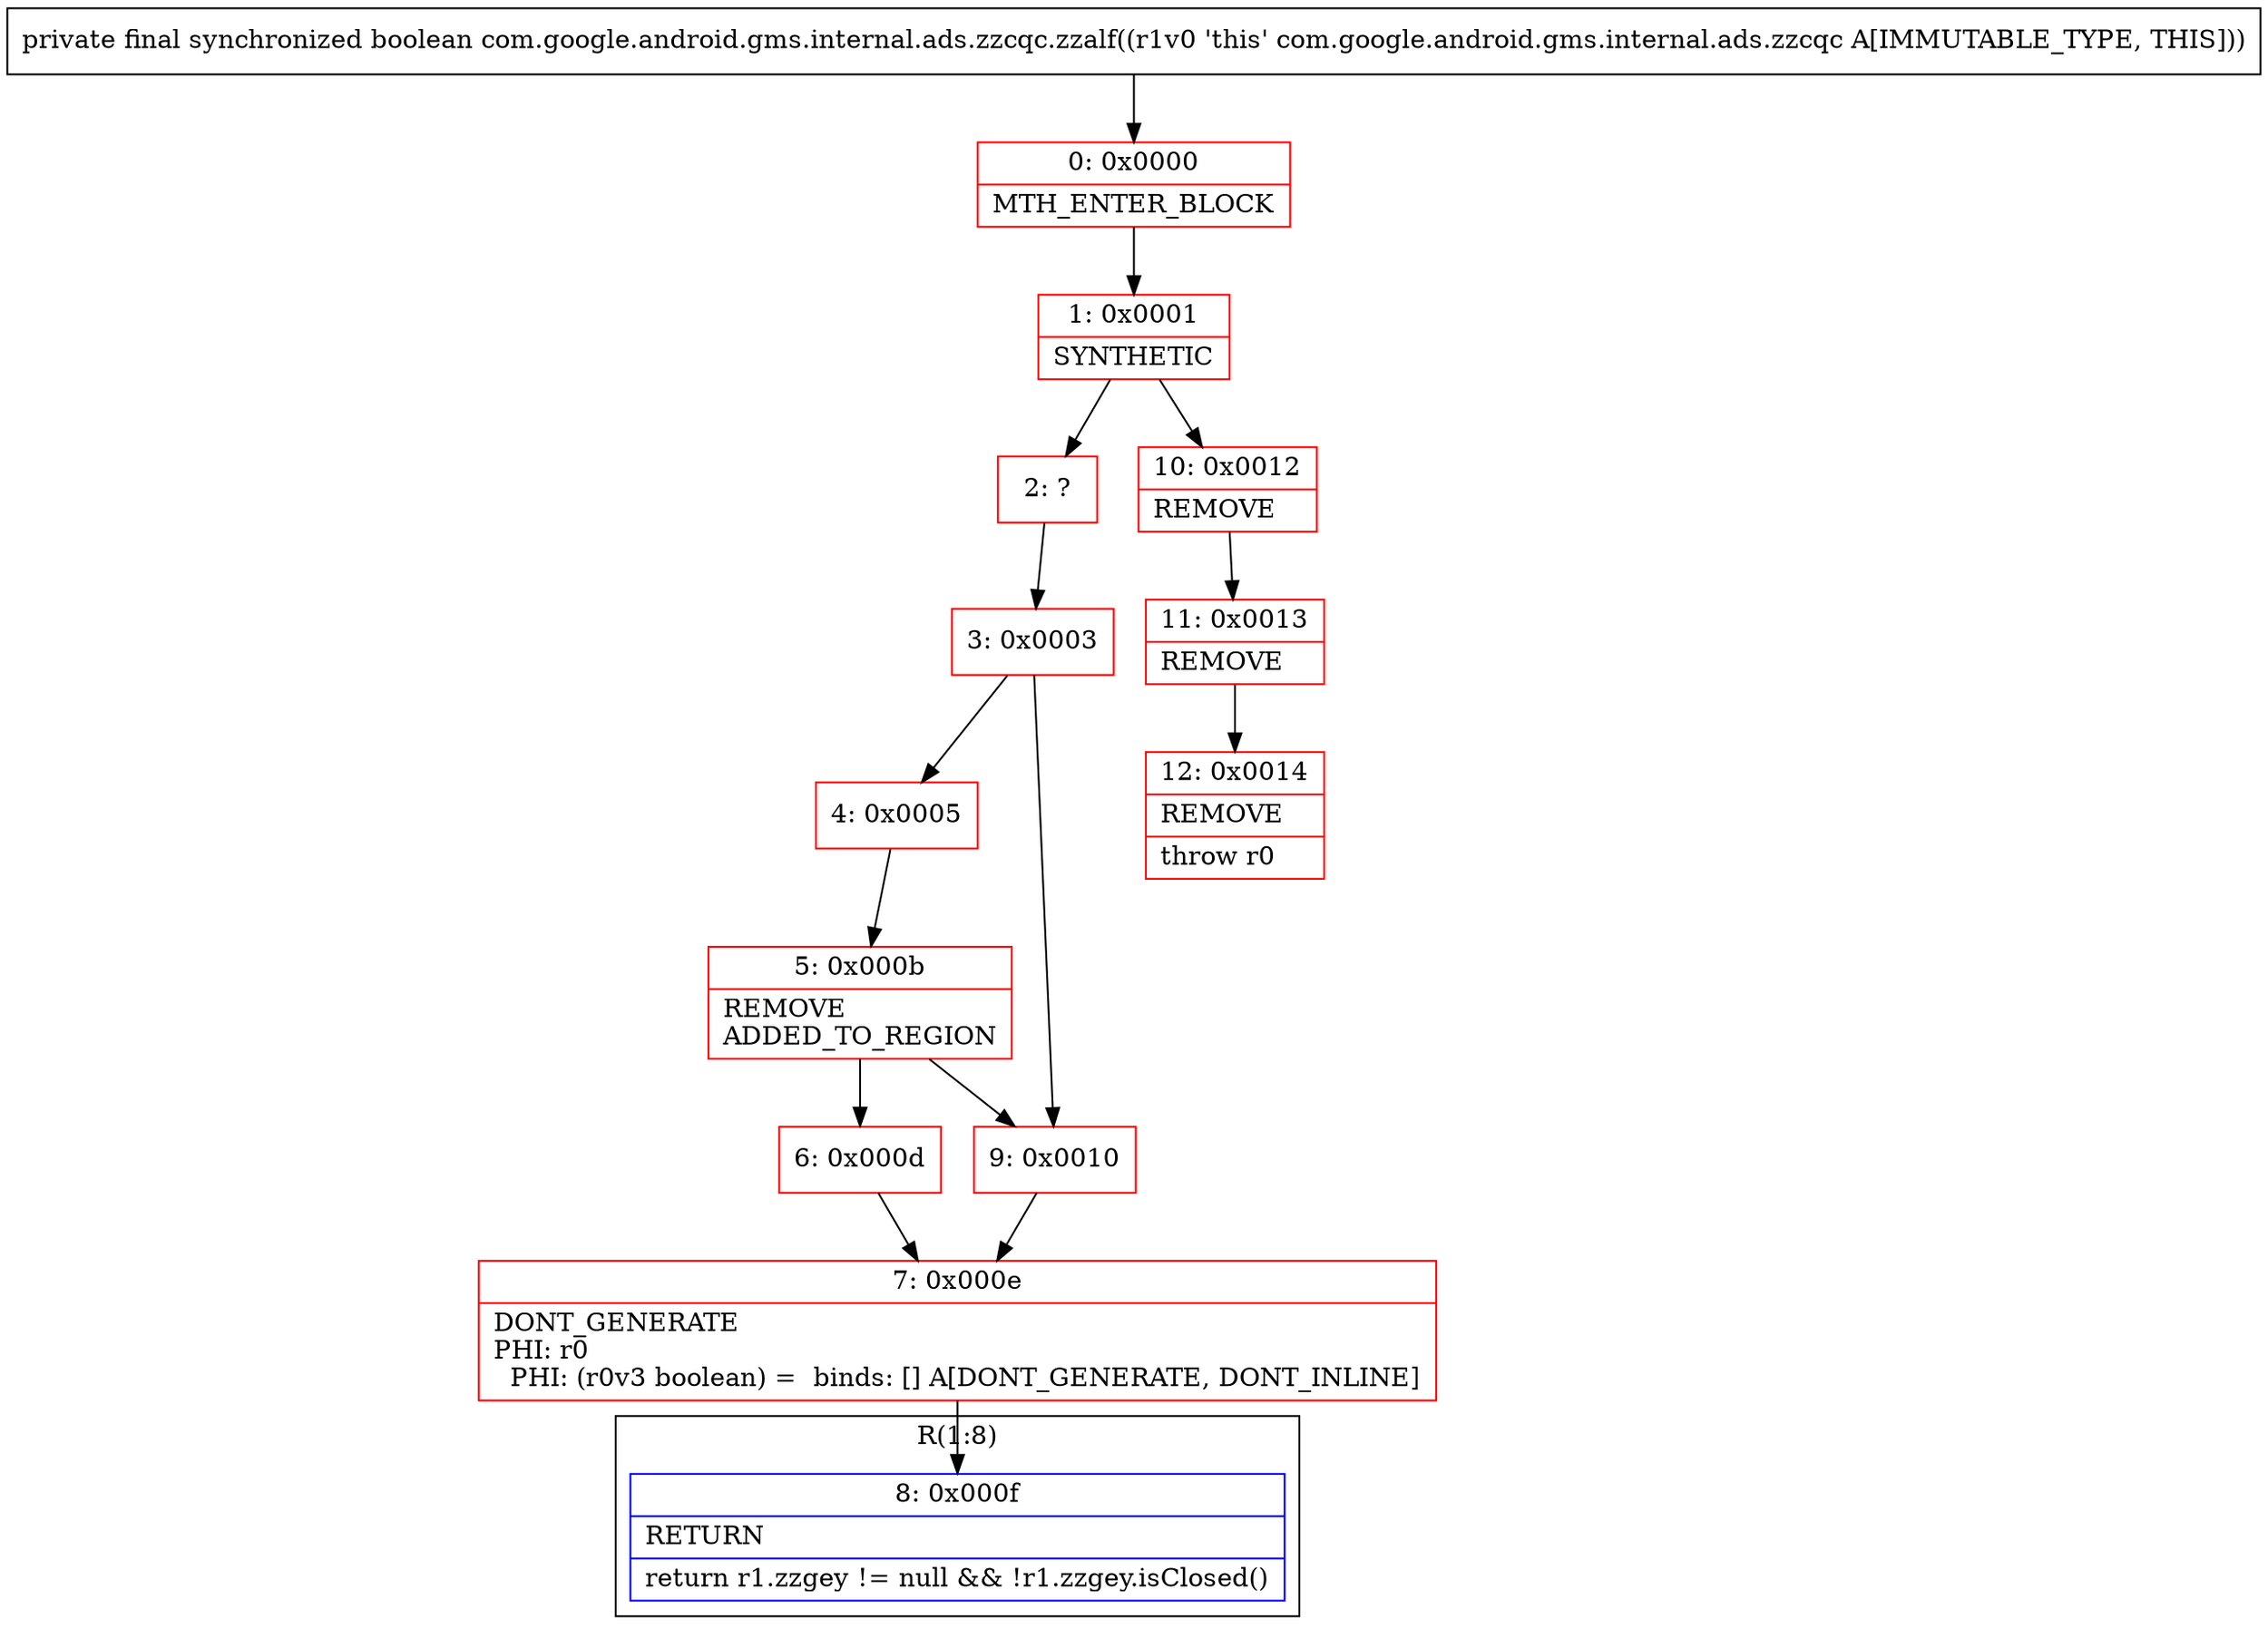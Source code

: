 digraph "CFG forcom.google.android.gms.internal.ads.zzcqc.zzalf()Z" {
subgraph cluster_Region_1169453402 {
label = "R(1:8)";
node [shape=record,color=blue];
Node_8 [shape=record,label="{8\:\ 0x000f|RETURN\l|return r1.zzgey != null && !r1.zzgey.isClosed()\l}"];
}
Node_0 [shape=record,color=red,label="{0\:\ 0x0000|MTH_ENTER_BLOCK\l}"];
Node_1 [shape=record,color=red,label="{1\:\ 0x0001|SYNTHETIC\l}"];
Node_2 [shape=record,color=red,label="{2\:\ ?}"];
Node_3 [shape=record,color=red,label="{3\:\ 0x0003}"];
Node_4 [shape=record,color=red,label="{4\:\ 0x0005}"];
Node_5 [shape=record,color=red,label="{5\:\ 0x000b|REMOVE\lADDED_TO_REGION\l}"];
Node_6 [shape=record,color=red,label="{6\:\ 0x000d}"];
Node_7 [shape=record,color=red,label="{7\:\ 0x000e|DONT_GENERATE\lPHI: r0 \l  PHI: (r0v3 boolean) =  binds: [] A[DONT_GENERATE, DONT_INLINE]\l}"];
Node_9 [shape=record,color=red,label="{9\:\ 0x0010}"];
Node_10 [shape=record,color=red,label="{10\:\ 0x0012|REMOVE\l}"];
Node_11 [shape=record,color=red,label="{11\:\ 0x0013|REMOVE\l}"];
Node_12 [shape=record,color=red,label="{12\:\ 0x0014|REMOVE\l|throw r0\l}"];
MethodNode[shape=record,label="{private final synchronized boolean com.google.android.gms.internal.ads.zzcqc.zzalf((r1v0 'this' com.google.android.gms.internal.ads.zzcqc A[IMMUTABLE_TYPE, THIS])) }"];
MethodNode -> Node_0;
Node_0 -> Node_1;
Node_1 -> Node_2;
Node_1 -> Node_10;
Node_2 -> Node_3;
Node_3 -> Node_4;
Node_3 -> Node_9;
Node_4 -> Node_5;
Node_5 -> Node_6;
Node_5 -> Node_9;
Node_6 -> Node_7;
Node_7 -> Node_8;
Node_9 -> Node_7;
Node_10 -> Node_11;
Node_11 -> Node_12;
}

